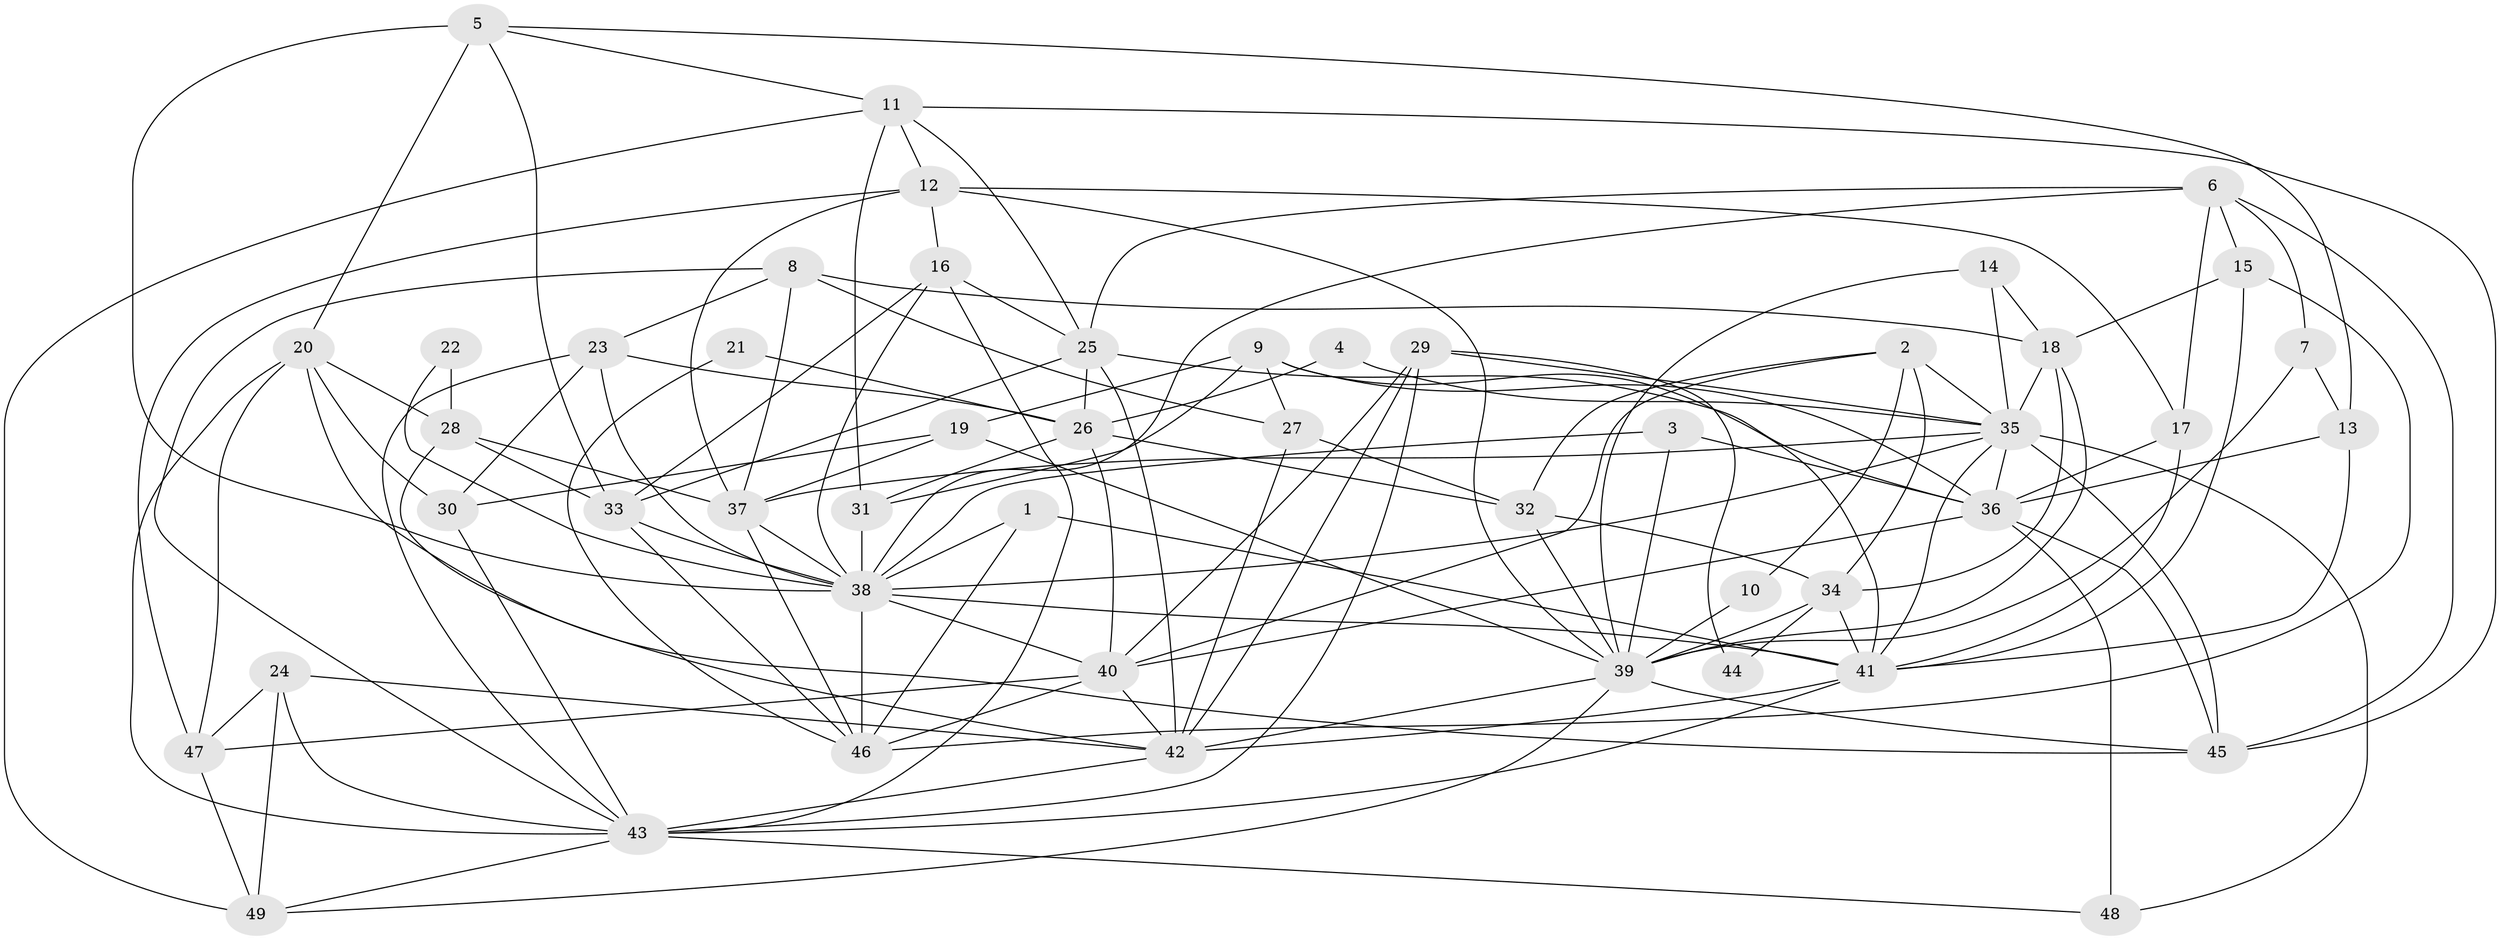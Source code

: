 // original degree distribution, {9: 0.030612244897959183, 4: 0.32653061224489793, 6: 0.10204081632653061, 2: 0.12244897959183673, 5: 0.1326530612244898, 3: 0.2755102040816326, 7: 0.01020408163265306}
// Generated by graph-tools (version 1.1) at 2025/26/03/09/25 03:26:11]
// undirected, 49 vertices, 136 edges
graph export_dot {
graph [start="1"]
  node [color=gray90,style=filled];
  1;
  2;
  3;
  4;
  5;
  6;
  7;
  8;
  9;
  10;
  11;
  12;
  13;
  14;
  15;
  16;
  17;
  18;
  19;
  20;
  21;
  22;
  23;
  24;
  25;
  26;
  27;
  28;
  29;
  30;
  31;
  32;
  33;
  34;
  35;
  36;
  37;
  38;
  39;
  40;
  41;
  42;
  43;
  44;
  45;
  46;
  47;
  48;
  49;
  1 -- 38 [weight=1.0];
  1 -- 41 [weight=1.0];
  1 -- 46 [weight=1.0];
  2 -- 10 [weight=1.0];
  2 -- 32 [weight=1.0];
  2 -- 34 [weight=2.0];
  2 -- 35 [weight=1.0];
  2 -- 40 [weight=2.0];
  3 -- 36 [weight=1.0];
  3 -- 38 [weight=1.0];
  3 -- 39 [weight=1.0];
  4 -- 26 [weight=1.0];
  4 -- 35 [weight=1.0];
  5 -- 11 [weight=1.0];
  5 -- 13 [weight=1.0];
  5 -- 20 [weight=1.0];
  5 -- 33 [weight=1.0];
  5 -- 38 [weight=2.0];
  6 -- 7 [weight=1.0];
  6 -- 15 [weight=1.0];
  6 -- 17 [weight=1.0];
  6 -- 25 [weight=1.0];
  6 -- 38 [weight=1.0];
  6 -- 45 [weight=1.0];
  7 -- 13 [weight=1.0];
  7 -- 39 [weight=1.0];
  8 -- 18 [weight=1.0];
  8 -- 23 [weight=1.0];
  8 -- 27 [weight=1.0];
  8 -- 37 [weight=1.0];
  8 -- 43 [weight=1.0];
  9 -- 19 [weight=1.0];
  9 -- 27 [weight=1.0];
  9 -- 31 [weight=1.0];
  9 -- 36 [weight=1.0];
  9 -- 41 [weight=1.0];
  10 -- 39 [weight=1.0];
  11 -- 12 [weight=1.0];
  11 -- 25 [weight=1.0];
  11 -- 31 [weight=1.0];
  11 -- 45 [weight=1.0];
  11 -- 49 [weight=1.0];
  12 -- 16 [weight=1.0];
  12 -- 17 [weight=1.0];
  12 -- 37 [weight=1.0];
  12 -- 39 [weight=1.0];
  12 -- 47 [weight=1.0];
  13 -- 36 [weight=1.0];
  13 -- 41 [weight=1.0];
  14 -- 18 [weight=1.0];
  14 -- 35 [weight=1.0];
  14 -- 39 [weight=1.0];
  15 -- 18 [weight=1.0];
  15 -- 41 [weight=1.0];
  15 -- 46 [weight=1.0];
  16 -- 25 [weight=1.0];
  16 -- 33 [weight=1.0];
  16 -- 38 [weight=1.0];
  16 -- 43 [weight=1.0];
  17 -- 36 [weight=2.0];
  17 -- 41 [weight=1.0];
  18 -- 34 [weight=1.0];
  18 -- 35 [weight=2.0];
  18 -- 39 [weight=1.0];
  19 -- 30 [weight=1.0];
  19 -- 37 [weight=1.0];
  19 -- 39 [weight=1.0];
  20 -- 28 [weight=1.0];
  20 -- 30 [weight=1.0];
  20 -- 43 [weight=1.0];
  20 -- 45 [weight=1.0];
  20 -- 47 [weight=1.0];
  21 -- 26 [weight=1.0];
  21 -- 46 [weight=1.0];
  22 -- 28 [weight=2.0];
  22 -- 38 [weight=1.0];
  23 -- 26 [weight=1.0];
  23 -- 30 [weight=1.0];
  23 -- 38 [weight=1.0];
  23 -- 43 [weight=1.0];
  24 -- 42 [weight=1.0];
  24 -- 43 [weight=1.0];
  24 -- 47 [weight=1.0];
  24 -- 49 [weight=1.0];
  25 -- 26 [weight=1.0];
  25 -- 33 [weight=1.0];
  25 -- 36 [weight=1.0];
  25 -- 42 [weight=1.0];
  26 -- 31 [weight=1.0];
  26 -- 32 [weight=1.0];
  26 -- 40 [weight=1.0];
  27 -- 32 [weight=1.0];
  27 -- 42 [weight=1.0];
  28 -- 33 [weight=1.0];
  28 -- 37 [weight=1.0];
  28 -- 42 [weight=1.0];
  29 -- 35 [weight=1.0];
  29 -- 40 [weight=1.0];
  29 -- 42 [weight=1.0];
  29 -- 43 [weight=1.0];
  29 -- 44 [weight=1.0];
  30 -- 43 [weight=1.0];
  31 -- 38 [weight=1.0];
  32 -- 34 [weight=1.0];
  32 -- 39 [weight=1.0];
  33 -- 38 [weight=1.0];
  33 -- 46 [weight=1.0];
  34 -- 39 [weight=1.0];
  34 -- 41 [weight=1.0];
  34 -- 44 [weight=1.0];
  35 -- 36 [weight=2.0];
  35 -- 37 [weight=1.0];
  35 -- 38 [weight=1.0];
  35 -- 41 [weight=1.0];
  35 -- 45 [weight=1.0];
  35 -- 48 [weight=1.0];
  36 -- 40 [weight=1.0];
  36 -- 45 [weight=1.0];
  36 -- 48 [weight=1.0];
  37 -- 38 [weight=1.0];
  37 -- 46 [weight=1.0];
  38 -- 40 [weight=2.0];
  38 -- 41 [weight=1.0];
  38 -- 46 [weight=1.0];
  39 -- 42 [weight=1.0];
  39 -- 45 [weight=1.0];
  39 -- 49 [weight=1.0];
  40 -- 42 [weight=1.0];
  40 -- 46 [weight=1.0];
  40 -- 47 [weight=1.0];
  41 -- 42 [weight=1.0];
  41 -- 43 [weight=1.0];
  42 -- 43 [weight=1.0];
  43 -- 48 [weight=1.0];
  43 -- 49 [weight=1.0];
  47 -- 49 [weight=1.0];
}
